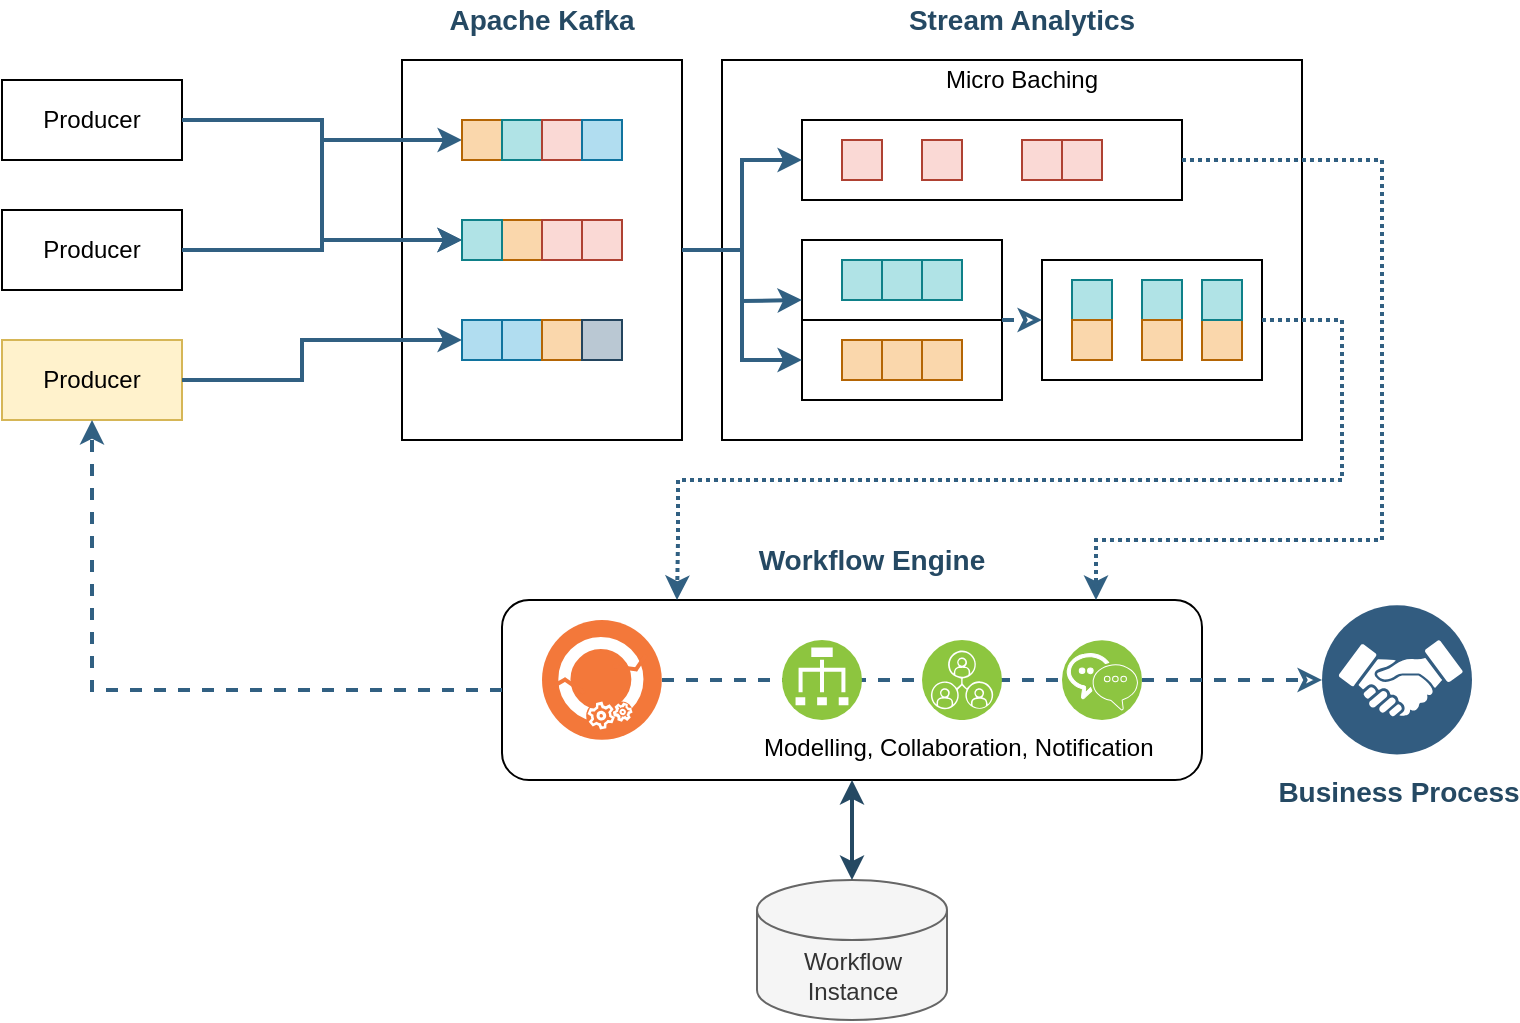 <mxfile version="14.7.6" type="device"><diagram id="jiMXCaNYqgKW_MOgQUpF" name="Page-1"><mxGraphModel dx="1063" dy="694" grid="1" gridSize="10" guides="1" tooltips="1" connect="1" arrows="1" fold="1" page="1" pageScale="1" pageWidth="850" pageHeight="1100" math="0" shadow="0"><root><mxCell id="0"/><mxCell id="1" parent="0"/><mxCell id="jvkrHRcg2EDlQxmDqq8b-1" value="" style="rounded=0;whiteSpace=wrap;html=1;" vertex="1" parent="1"><mxGeometry x="410" y="90" width="290" height="190" as="geometry"/></mxCell><mxCell id="jvkrHRcg2EDlQxmDqq8b-2" value="" style="rounded=0;whiteSpace=wrap;html=1;" vertex="1" parent="1"><mxGeometry x="570" y="190" width="110" height="60" as="geometry"/></mxCell><mxCell id="jvkrHRcg2EDlQxmDqq8b-3" value="" style="rounded=0;whiteSpace=wrap;html=1;" vertex="1" parent="1"><mxGeometry x="450" y="220" width="100" height="40" as="geometry"/></mxCell><mxCell id="jvkrHRcg2EDlQxmDqq8b-4" value="" style="rounded=0;whiteSpace=wrap;html=1;" vertex="1" parent="1"><mxGeometry x="450" y="180" width="100" height="40" as="geometry"/></mxCell><mxCell id="jvkrHRcg2EDlQxmDqq8b-5" value="" style="rounded=0;whiteSpace=wrap;html=1;" vertex="1" parent="1"><mxGeometry x="450" y="120" width="190" height="40" as="geometry"/></mxCell><mxCell id="jvkrHRcg2EDlQxmDqq8b-6" value="" style="rounded=0;whiteSpace=wrap;html=1;" vertex="1" parent="1"><mxGeometry x="250" y="90" width="140" height="190" as="geometry"/></mxCell><mxCell id="jvkrHRcg2EDlQxmDqq8b-7" style="edgeStyle=orthogonalEdgeStyle;rounded=0;orthogonalLoop=1;jettySize=auto;html=1;entryX=0;entryY=0.5;entryDx=0;entryDy=0;fillColor=#bac8d3;strokeWidth=2;strokeColor=#316082;" edge="1" parent="1" source="jvkrHRcg2EDlQxmDqq8b-8" target="jvkrHRcg2EDlQxmDqq8b-18"><mxGeometry relative="1" as="geometry"/></mxCell><mxCell id="jvkrHRcg2EDlQxmDqq8b-8" value="Producer" style="rounded=0;whiteSpace=wrap;html=1;" vertex="1" parent="1"><mxGeometry x="50" y="100" width="90" height="40" as="geometry"/></mxCell><mxCell id="jvkrHRcg2EDlQxmDqq8b-9" value="Apache Kafka" style="text;html=1;strokeColor=none;fillColor=none;align=center;verticalAlign=middle;whiteSpace=wrap;rounded=0;fontStyle=1;fontColor=#254963;fontSize=14;" vertex="1" parent="1"><mxGeometry x="260" y="60" width="120" height="20" as="geometry"/></mxCell><mxCell id="jvkrHRcg2EDlQxmDqq8b-10" value="Producer" style="rounded=0;whiteSpace=wrap;html=1;" vertex="1" parent="1"><mxGeometry x="50" y="165" width="90" height="40" as="geometry"/></mxCell><mxCell id="jvkrHRcg2EDlQxmDqq8b-11" style="edgeStyle=orthogonalEdgeStyle;rounded=0;orthogonalLoop=1;jettySize=auto;html=1;entryX=0;entryY=0.5;entryDx=0;entryDy=0;fillColor=#bac8d3;strokeWidth=2;strokeColor=#316082;exitX=1;exitY=0.5;exitDx=0;exitDy=0;" edge="1" parent="1" source="jvkrHRcg2EDlQxmDqq8b-8" target="jvkrHRcg2EDlQxmDqq8b-13"><mxGeometry relative="1" as="geometry"><mxPoint x="150" y="140" as="sourcePoint"/><mxPoint x="290" y="190" as="targetPoint"/></mxGeometry></mxCell><mxCell id="jvkrHRcg2EDlQxmDqq8b-12" style="edgeStyle=orthogonalEdgeStyle;rounded=0;orthogonalLoop=1;jettySize=auto;html=1;entryX=0;entryY=0.5;entryDx=0;entryDy=0;fillColor=#bac8d3;strokeWidth=2;strokeColor=#316082;exitX=1;exitY=0.5;exitDx=0;exitDy=0;" edge="1" parent="1" source="jvkrHRcg2EDlQxmDqq8b-10" target="jvkrHRcg2EDlQxmDqq8b-18"><mxGeometry relative="1" as="geometry"><mxPoint x="150" y="140" as="sourcePoint"/><mxPoint x="290" y="140" as="targetPoint"/><Array as="points"><mxPoint x="210" y="185"/><mxPoint x="210" y="180"/></Array></mxGeometry></mxCell><mxCell id="jvkrHRcg2EDlQxmDqq8b-13" value="" style="whiteSpace=wrap;html=1;aspect=fixed;fillColor=#fad7ac;strokeColor=#b46504;" vertex="1" parent="1"><mxGeometry x="280" y="120" width="20" height="20" as="geometry"/></mxCell><mxCell id="jvkrHRcg2EDlQxmDqq8b-14" value="" style="whiteSpace=wrap;html=1;aspect=fixed;fillColor=#b0e3e6;strokeColor=#0e8088;" vertex="1" parent="1"><mxGeometry x="300" y="120" width="20" height="20" as="geometry"/></mxCell><mxCell id="jvkrHRcg2EDlQxmDqq8b-15" value="" style="whiteSpace=wrap;html=1;aspect=fixed;fillColor=#fad9d5;strokeColor=#ae4132;" vertex="1" parent="1"><mxGeometry x="320" y="120" width="20" height="20" as="geometry"/></mxCell><mxCell id="jvkrHRcg2EDlQxmDqq8b-16" value="" style="whiteSpace=wrap;html=1;aspect=fixed;fillColor=#b1ddf0;strokeColor=#10739e;" vertex="1" parent="1"><mxGeometry x="340" y="120" width="20" height="20" as="geometry"/></mxCell><mxCell id="jvkrHRcg2EDlQxmDqq8b-17" value="" style="whiteSpace=wrap;html=1;aspect=fixed;fillColor=#fad7ac;strokeColor=#b46504;" vertex="1" parent="1"><mxGeometry x="300" y="170" width="20" height="20" as="geometry"/></mxCell><mxCell id="jvkrHRcg2EDlQxmDqq8b-18" value="" style="whiteSpace=wrap;html=1;aspect=fixed;fillColor=#b0e3e6;strokeColor=#0e8088;" vertex="1" parent="1"><mxGeometry x="280" y="170" width="20" height="20" as="geometry"/></mxCell><mxCell id="jvkrHRcg2EDlQxmDqq8b-19" value="" style="whiteSpace=wrap;html=1;aspect=fixed;fillColor=#fad9d5;strokeColor=#ae4132;" vertex="1" parent="1"><mxGeometry x="320" y="170" width="20" height="20" as="geometry"/></mxCell><mxCell id="jvkrHRcg2EDlQxmDqq8b-20" value="" style="whiteSpace=wrap;html=1;aspect=fixed;fillColor=#b1ddf0;strokeColor=#10739e;" vertex="1" parent="1"><mxGeometry x="280" y="220" width="20" height="20" as="geometry"/></mxCell><mxCell id="jvkrHRcg2EDlQxmDqq8b-21" value="" style="whiteSpace=wrap;html=1;aspect=fixed;fillColor=#fad9d5;strokeColor=#ae4132;" vertex="1" parent="1"><mxGeometry x="340" y="170" width="20" height="20" as="geometry"/></mxCell><mxCell id="jvkrHRcg2EDlQxmDqq8b-22" value="" style="whiteSpace=wrap;html=1;aspect=fixed;fillColor=#b1ddf0;strokeColor=#10739e;" vertex="1" parent="1"><mxGeometry x="300" y="220" width="20" height="20" as="geometry"/></mxCell><mxCell id="jvkrHRcg2EDlQxmDqq8b-23" value="" style="whiteSpace=wrap;html=1;aspect=fixed;fillColor=#fad7ac;strokeColor=#b46504;" vertex="1" parent="1"><mxGeometry x="320" y="220" width="20" height="20" as="geometry"/></mxCell><mxCell id="jvkrHRcg2EDlQxmDqq8b-24" value="" style="whiteSpace=wrap;html=1;aspect=fixed;fillColor=#bac8d3;strokeColor=#23445d;" vertex="1" parent="1"><mxGeometry x="340" y="220" width="20" height="20" as="geometry"/></mxCell><mxCell id="jvkrHRcg2EDlQxmDqq8b-25" value="" style="whiteSpace=wrap;html=1;aspect=fixed;fillColor=#fad9d5;strokeColor=#ae4132;" vertex="1" parent="1"><mxGeometry x="470" y="130" width="20" height="20" as="geometry"/></mxCell><mxCell id="jvkrHRcg2EDlQxmDqq8b-26" value="" style="whiteSpace=wrap;html=1;aspect=fixed;fillColor=#fad9d5;strokeColor=#ae4132;" vertex="1" parent="1"><mxGeometry x="510" y="130" width="20" height="20" as="geometry"/></mxCell><mxCell id="jvkrHRcg2EDlQxmDqq8b-27" value="" style="whiteSpace=wrap;html=1;aspect=fixed;fillColor=#fad9d5;strokeColor=#ae4132;" vertex="1" parent="1"><mxGeometry x="560" y="130" width="20" height="20" as="geometry"/></mxCell><mxCell id="jvkrHRcg2EDlQxmDqq8b-28" value="" style="whiteSpace=wrap;html=1;aspect=fixed;fillColor=#fad9d5;strokeColor=#ae4132;" vertex="1" parent="1"><mxGeometry x="580" y="130" width="20" height="20" as="geometry"/></mxCell><mxCell id="jvkrHRcg2EDlQxmDqq8b-29" value="" style="whiteSpace=wrap;html=1;aspect=fixed;fillColor=#b0e3e6;strokeColor=#0e8088;" vertex="1" parent="1"><mxGeometry x="470" y="190" width="20" height="20" as="geometry"/></mxCell><mxCell id="jvkrHRcg2EDlQxmDqq8b-30" value="" style="whiteSpace=wrap;html=1;aspect=fixed;fillColor=#b0e3e6;strokeColor=#0e8088;" vertex="1" parent="1"><mxGeometry x="490" y="190" width="20" height="20" as="geometry"/></mxCell><mxCell id="jvkrHRcg2EDlQxmDqq8b-31" value="" style="whiteSpace=wrap;html=1;aspect=fixed;fillColor=#b0e3e6;strokeColor=#0e8088;" vertex="1" parent="1"><mxGeometry x="510" y="190" width="20" height="20" as="geometry"/></mxCell><mxCell id="jvkrHRcg2EDlQxmDqq8b-32" value="" style="whiteSpace=wrap;html=1;aspect=fixed;fillColor=#fad7ac;strokeColor=#b46504;" vertex="1" parent="1"><mxGeometry x="470" y="230" width="20" height="20" as="geometry"/></mxCell><mxCell id="jvkrHRcg2EDlQxmDqq8b-33" value="" style="whiteSpace=wrap;html=1;aspect=fixed;fillColor=#fad7ac;strokeColor=#b46504;" vertex="1" parent="1"><mxGeometry x="490" y="230" width="20" height="20" as="geometry"/></mxCell><mxCell id="jvkrHRcg2EDlQxmDqq8b-34" value="" style="whiteSpace=wrap;html=1;aspect=fixed;fillColor=#fad7ac;strokeColor=#b46504;" vertex="1" parent="1"><mxGeometry x="510" y="230" width="20" height="20" as="geometry"/></mxCell><mxCell id="jvkrHRcg2EDlQxmDqq8b-35" style="edgeStyle=orthogonalEdgeStyle;rounded=0;orthogonalLoop=1;jettySize=auto;html=1;fillColor=#bac8d3;strokeWidth=2;strokeColor=#316082;exitX=1;exitY=0.5;exitDx=0;exitDy=0;entryX=0;entryY=0.5;entryDx=0;entryDy=0;" edge="1" parent="1" source="jvkrHRcg2EDlQxmDqq8b-6" target="jvkrHRcg2EDlQxmDqq8b-5"><mxGeometry relative="1" as="geometry"><mxPoint x="150" y="140" as="sourcePoint"/><mxPoint x="430" y="150" as="targetPoint"/></mxGeometry></mxCell><mxCell id="jvkrHRcg2EDlQxmDqq8b-36" style="edgeStyle=orthogonalEdgeStyle;rounded=0;orthogonalLoop=1;jettySize=auto;html=1;fillColor=#bac8d3;strokeWidth=2;strokeColor=#316082;exitX=1;exitY=0.5;exitDx=0;exitDy=0;" edge="1" parent="1" source="jvkrHRcg2EDlQxmDqq8b-6"><mxGeometry relative="1" as="geometry"><mxPoint x="400" y="245" as="sourcePoint"/><mxPoint x="450" y="210" as="targetPoint"/></mxGeometry></mxCell><mxCell id="jvkrHRcg2EDlQxmDqq8b-37" value="Stream Analytics" style="text;html=1;strokeColor=none;fillColor=none;align=center;verticalAlign=middle;whiteSpace=wrap;rounded=0;fontStyle=1;fontColor=#254963;fontSize=14;" vertex="1" parent="1"><mxGeometry x="500" y="60" width="120" height="20" as="geometry"/></mxCell><mxCell id="jvkrHRcg2EDlQxmDqq8b-38" value="Micro Baching " style="text;html=1;strokeColor=none;fillColor=none;align=center;verticalAlign=middle;whiteSpace=wrap;rounded=0;" vertex="1" parent="1"><mxGeometry x="510" y="90" width="100" height="20" as="geometry"/></mxCell><mxCell id="jvkrHRcg2EDlQxmDqq8b-39" style="edgeStyle=orthogonalEdgeStyle;rounded=0;orthogonalLoop=1;jettySize=auto;html=1;fillColor=#bac8d3;strokeWidth=2;strokeColor=#316082;exitX=1;exitY=0.5;exitDx=0;exitDy=0;entryX=0;entryY=0.5;entryDx=0;entryDy=0;" edge="1" parent="1" source="jvkrHRcg2EDlQxmDqq8b-6" target="jvkrHRcg2EDlQxmDqq8b-3"><mxGeometry relative="1" as="geometry"><mxPoint x="400" y="240" as="sourcePoint"/><mxPoint x="460" y="220" as="targetPoint"/></mxGeometry></mxCell><mxCell id="jvkrHRcg2EDlQxmDqq8b-40" value="" style="whiteSpace=wrap;html=1;aspect=fixed;fillColor=#b0e3e6;strokeColor=#0e8088;" vertex="1" parent="1"><mxGeometry x="620" y="200" width="20" height="20" as="geometry"/></mxCell><mxCell id="jvkrHRcg2EDlQxmDqq8b-41" value="" style="whiteSpace=wrap;html=1;aspect=fixed;fillColor=#fad7ac;strokeColor=#b46504;" vertex="1" parent="1"><mxGeometry x="620" y="220" width="20" height="20" as="geometry"/></mxCell><mxCell id="jvkrHRcg2EDlQxmDqq8b-42" value="" style="whiteSpace=wrap;html=1;aspect=fixed;fillColor=#b0e3e6;strokeColor=#0e8088;" vertex="1" parent="1"><mxGeometry x="585" y="200" width="20" height="20" as="geometry"/></mxCell><mxCell id="jvkrHRcg2EDlQxmDqq8b-43" value="" style="whiteSpace=wrap;html=1;aspect=fixed;fillColor=#fad7ac;strokeColor=#b46504;" vertex="1" parent="1"><mxGeometry x="585" y="220" width="20" height="20" as="geometry"/></mxCell><mxCell id="jvkrHRcg2EDlQxmDqq8b-44" value="" style="whiteSpace=wrap;html=1;aspect=fixed;fillColor=#fad7ac;strokeColor=#b46504;" vertex="1" parent="1"><mxGeometry x="650" y="220" width="20" height="20" as="geometry"/></mxCell><mxCell id="jvkrHRcg2EDlQxmDqq8b-45" value="" style="whiteSpace=wrap;html=1;aspect=fixed;fillColor=#b0e3e6;strokeColor=#0e8088;" vertex="1" parent="1"><mxGeometry x="650" y="200" width="20" height="20" as="geometry"/></mxCell><mxCell id="jvkrHRcg2EDlQxmDqq8b-46" value="" style="endArrow=classic;dashed=1;html=1;strokeColor=#316082;strokeWidth=2;exitX=1;exitY=1;exitDx=0;exitDy=0;endFill=0;" edge="1" parent="1" source="jvkrHRcg2EDlQxmDqq8b-4"><mxGeometry width="50" height="50" relative="1" as="geometry"><mxPoint x="720" y="-85" as="sourcePoint"/><mxPoint x="570" y="220" as="targetPoint"/></mxGeometry></mxCell><mxCell id="jvkrHRcg2EDlQxmDqq8b-48" value="" style="rounded=1;whiteSpace=wrap;html=1;" vertex="1" parent="1"><mxGeometry x="300" y="360" width="350" height="90" as="geometry"/></mxCell><mxCell id="jvkrHRcg2EDlQxmDqq8b-49" value="Workflow Engine" style="text;html=1;strokeColor=none;fillColor=none;align=center;verticalAlign=middle;whiteSpace=wrap;rounded=0;fontStyle=1;fontColor=#254963;fontSize=14;" vertex="1" parent="1"><mxGeometry x="425" y="330" width="120" height="20" as="geometry"/></mxCell><mxCell id="jvkrHRcg2EDlQxmDqq8b-56" value="" style="aspect=fixed;perimeter=ellipsePerimeter;html=1;align=center;shadow=0;dashed=0;fontColor=#4277BB;labelBackgroundColor=#ffffff;fontSize=12;spacingTop=3;image;image=img/lib/ibm/devops/artifact_management.svg;" vertex="1" parent="1"><mxGeometry x="320" y="370" width="60" height="60" as="geometry"/></mxCell><mxCell id="jvkrHRcg2EDlQxmDqq8b-57" value="" style="endArrow=classic;dashed=1;html=1;strokeColor=#316082;strokeWidth=2;endFill=0;exitX=1;exitY=0.5;exitDx=0;exitDy=0;entryX=0;entryY=0.5;entryDx=0;entryDy=0;" edge="1" parent="1" source="jvkrHRcg2EDlQxmDqq8b-56" target="jvkrHRcg2EDlQxmDqq8b-67"><mxGeometry width="50" height="50" relative="1" as="geometry"><mxPoint x="350" y="560" as="sourcePoint"/><mxPoint x="720" y="400" as="targetPoint"/></mxGeometry></mxCell><mxCell id="jvkrHRcg2EDlQxmDqq8b-50" value="" style="aspect=fixed;perimeter=ellipsePerimeter;html=1;align=center;shadow=0;dashed=0;fontColor=#4277BB;labelBackgroundColor=#ffffff;fontSize=12;spacingTop=3;image;image=img/lib/ibm/vpc/LoadBalancer.svg;" vertex="1" parent="1"><mxGeometry x="440" y="380" width="40" height="40" as="geometry"/></mxCell><mxCell id="jvkrHRcg2EDlQxmDqq8b-54" value="" style="aspect=fixed;perimeter=ellipsePerimeter;html=1;align=center;shadow=0;dashed=0;fontColor=#4277BB;labelBackgroundColor=#ffffff;fontSize=12;spacingTop=3;image;image=img/lib/ibm/infrastructure/peer_services.svg;" vertex="1" parent="1"><mxGeometry x="510" y="380" width="40" height="40" as="geometry"/></mxCell><mxCell id="jvkrHRcg2EDlQxmDqq8b-55" value="" style="aspect=fixed;perimeter=ellipsePerimeter;html=1;align=center;shadow=0;dashed=0;fontColor=#4277BB;labelBackgroundColor=#ffffff;fontSize=12;spacingTop=3;image;image=img/lib/ibm/infrastructure/enterprise_messaging.svg;" vertex="1" parent="1"><mxGeometry x="580" y="380" width="40" height="40" as="geometry"/></mxCell><mxCell id="jvkrHRcg2EDlQxmDqq8b-59" style="edgeStyle=orthogonalEdgeStyle;rounded=0;orthogonalLoop=1;jettySize=auto;html=1;fillColor=#bac8d3;strokeWidth=2;strokeColor=#316082;exitX=1;exitY=0.5;exitDx=0;exitDy=0;dashed=1;dashPattern=1 1;" edge="1" parent="1" source="jvkrHRcg2EDlQxmDqq8b-5"><mxGeometry relative="1" as="geometry"><mxPoint x="400" y="195" as="sourcePoint"/><mxPoint x="597" y="360" as="targetPoint"/><Array as="points"><mxPoint x="740" y="140"/><mxPoint x="740" y="330"/><mxPoint x="597" y="330"/></Array></mxGeometry></mxCell><mxCell id="jvkrHRcg2EDlQxmDqq8b-60" style="edgeStyle=orthogonalEdgeStyle;rounded=0;orthogonalLoop=1;jettySize=auto;html=1;fillColor=#bac8d3;strokeWidth=2;strokeColor=#316082;exitX=1;exitY=0.5;exitDx=0;exitDy=0;dashed=1;dashPattern=1 1;entryX=0.25;entryY=0;entryDx=0;entryDy=0;" edge="1" parent="1" source="jvkrHRcg2EDlQxmDqq8b-2" target="jvkrHRcg2EDlQxmDqq8b-48"><mxGeometry relative="1" as="geometry"><mxPoint x="650" y="150" as="sourcePoint"/><mxPoint x="390" y="330" as="targetPoint"/><Array as="points"><mxPoint x="720" y="220"/><mxPoint x="720" y="300"/><mxPoint x="388" y="300"/><mxPoint x="388" y="330"/></Array></mxGeometry></mxCell><mxCell id="jvkrHRcg2EDlQxmDqq8b-61" value="Modelling, Collaboration, Notification" style="text;strokeColor=none;fillColor=none;align=left;verticalAlign=top;spacingLeft=4;spacingRight=4;overflow=hidden;rotatable=0;points=[[0,0.5],[1,0.5]];portConstraint=eastwest;" vertex="1" parent="1"><mxGeometry x="425" y="420" width="210" height="26" as="geometry"/></mxCell><mxCell id="jvkrHRcg2EDlQxmDqq8b-62" value="Producer" style="rounded=0;whiteSpace=wrap;html=1;fillColor=#fff2cc;strokeColor=#d6b656;" vertex="1" parent="1"><mxGeometry x="50" y="230" width="90" height="40" as="geometry"/></mxCell><mxCell id="jvkrHRcg2EDlQxmDqq8b-63" style="edgeStyle=orthogonalEdgeStyle;rounded=0;orthogonalLoop=1;jettySize=auto;html=1;fillColor=#bac8d3;strokeWidth=2;strokeColor=#316082;exitX=0;exitY=0.5;exitDx=0;exitDy=0;dashed=1;entryX=0.5;entryY=1;entryDx=0;entryDy=0;" edge="1" parent="1" source="jvkrHRcg2EDlQxmDqq8b-48" target="jvkrHRcg2EDlQxmDqq8b-62"><mxGeometry relative="1" as="geometry"><mxPoint x="690" y="230" as="sourcePoint"/><mxPoint x="150" y="310" as="targetPoint"/><Array as="points"><mxPoint x="95" y="405"/></Array></mxGeometry></mxCell><mxCell id="jvkrHRcg2EDlQxmDqq8b-64" style="edgeStyle=orthogonalEdgeStyle;rounded=0;orthogonalLoop=1;jettySize=auto;html=1;entryX=0;entryY=0.5;entryDx=0;entryDy=0;fillColor=#bac8d3;strokeWidth=2;strokeColor=#316082;exitX=1;exitY=0.5;exitDx=0;exitDy=0;" edge="1" parent="1" source="jvkrHRcg2EDlQxmDqq8b-62" target="jvkrHRcg2EDlQxmDqq8b-20"><mxGeometry relative="1" as="geometry"><mxPoint x="150" y="205" as="sourcePoint"/><mxPoint x="290" y="240" as="targetPoint"/><Array as="points"><mxPoint x="200" y="250"/><mxPoint x="200" y="230"/></Array></mxGeometry></mxCell><mxCell id="jvkrHRcg2EDlQxmDqq8b-65" value="Workflow Instance" style="shape=cylinder3;whiteSpace=wrap;html=1;boundedLbl=1;backgroundOutline=1;size=15;fillColor=#f5f5f5;strokeColor=#666666;fontColor=#333333;" vertex="1" parent="1"><mxGeometry x="427.5" y="500" width="95" height="70" as="geometry"/></mxCell><mxCell id="jvkrHRcg2EDlQxmDqq8b-66" value="" style="endArrow=classic;startArrow=classic;html=1;entryX=0.5;entryY=0;entryDx=0;entryDy=0;entryPerimeter=0;strokeColor=#254963;strokeWidth=2;" edge="1" parent="1" source="jvkrHRcg2EDlQxmDqq8b-48" target="jvkrHRcg2EDlQxmDqq8b-65"><mxGeometry width="50" height="50" relative="1" as="geometry"><mxPoint x="400" y="380" as="sourcePoint"/><mxPoint x="450" y="330" as="targetPoint"/></mxGeometry></mxCell><mxCell id="jvkrHRcg2EDlQxmDqq8b-67" value="Business Process" style="aspect=fixed;perimeter=ellipsePerimeter;html=1;align=center;shadow=0;dashed=0;labelBackgroundColor=#ffffff;fontSize=14;spacingTop=3;image;image=img/lib/ibm/blockchain/membership_services_provider_api.svg;fontStyle=1;fontColor=#254963;" vertex="1" parent="1"><mxGeometry x="710" y="362.5" width="75" height="75" as="geometry"/></mxCell></root></mxGraphModel></diagram></mxfile>